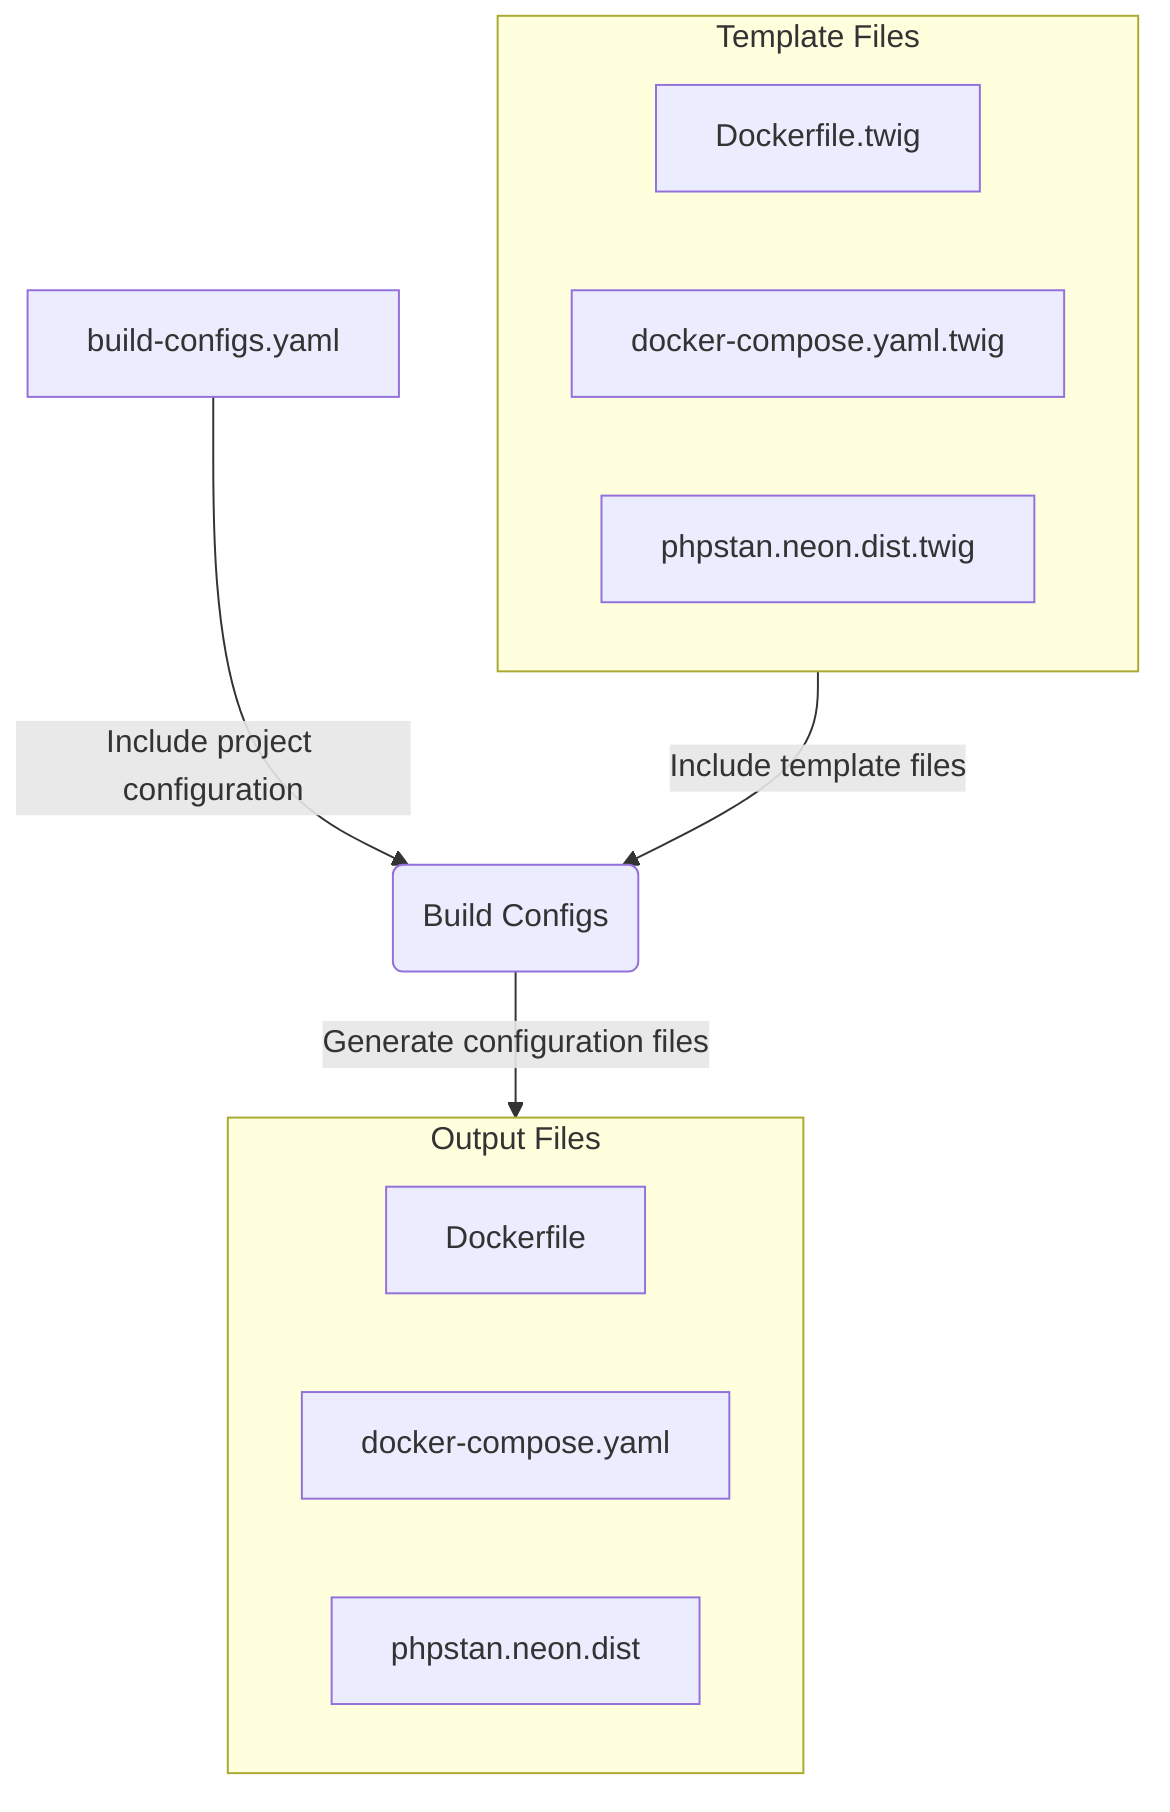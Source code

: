 flowchart TD
  A[build-configs.yaml]

  subgraph I[Template Files]
    Dockerfile.twig
    docker-compose.yaml.twig
    phpstan.neon.dist.twig
  end

  A -->|Include project configuration| B
  I -->|Include template files| B

  B(Build Configs) -->|Generate configuration files| J

  subgraph J[Output Files]
    Dockerfile
    docker-compose.yaml
    phpstan.neon.dist
  end